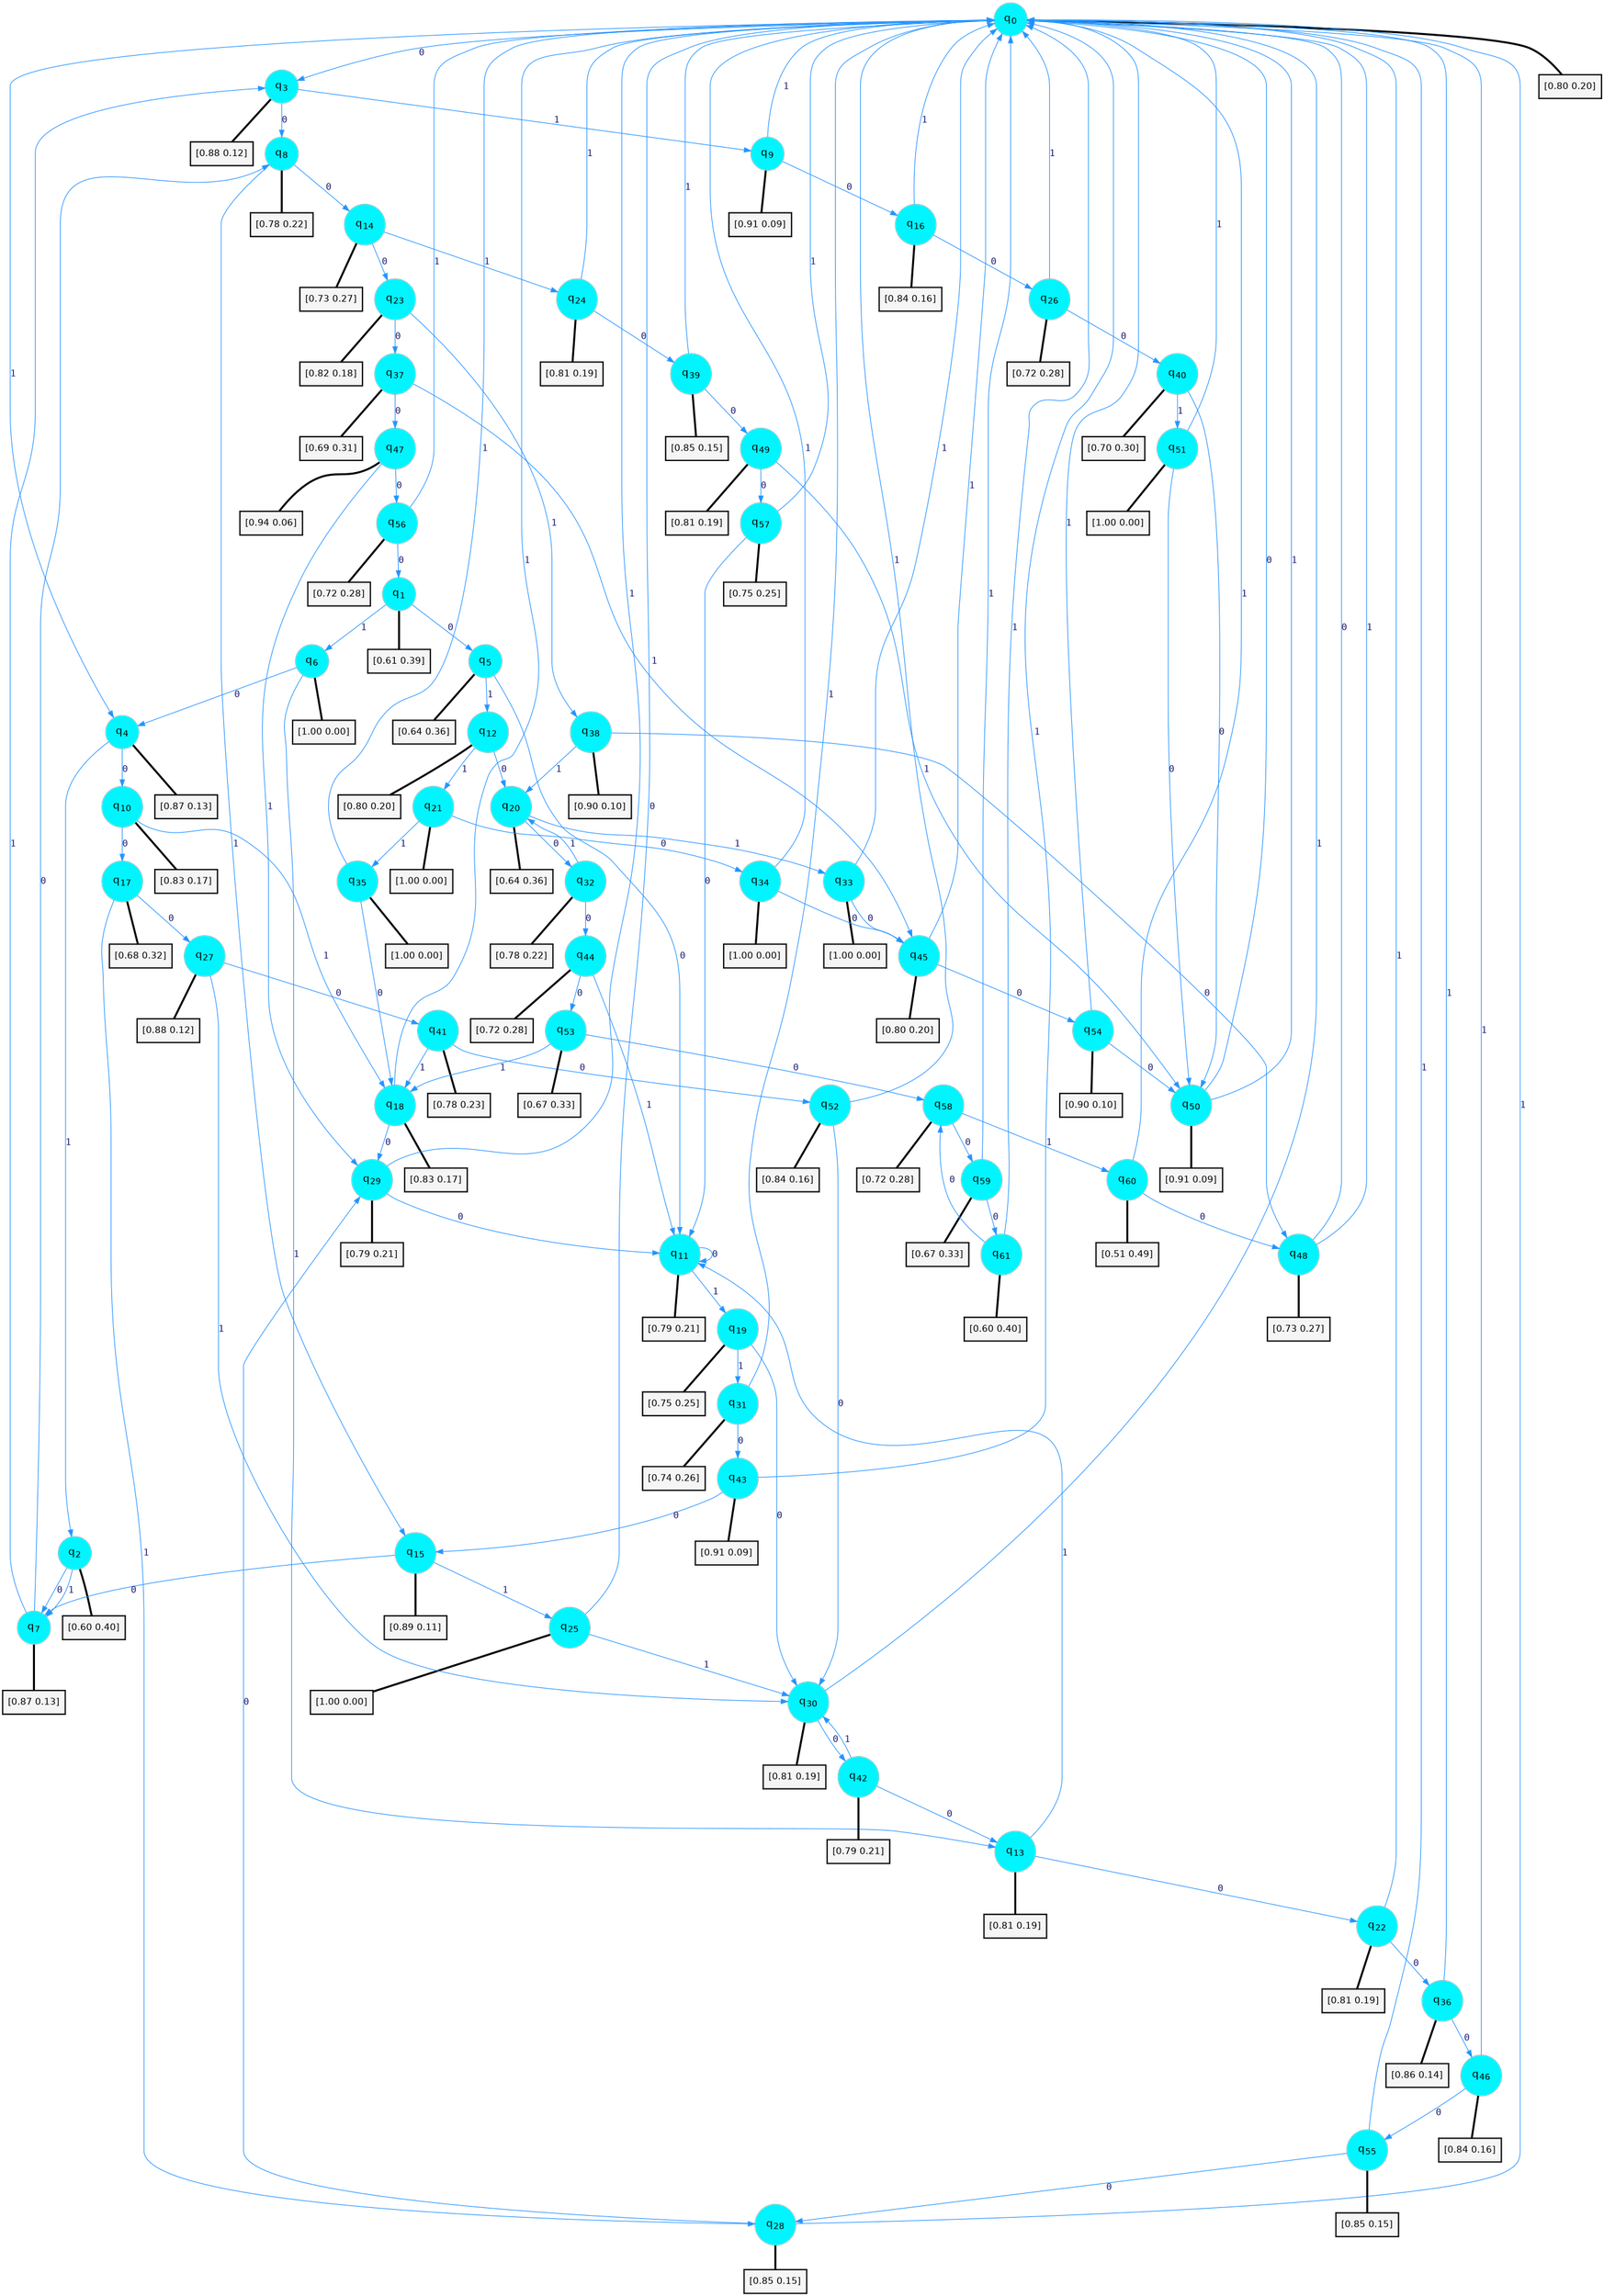 digraph G {
graph [
bgcolor=transparent, dpi=300, rankdir=TD, size="40,25"];
node [
color=gray, fillcolor=turquoise1, fontcolor=black, fontname=Helvetica, fontsize=16, fontweight=bold, shape=circle, style=filled];
edge [
arrowsize=1, color=dodgerblue1, fontcolor=midnightblue, fontname=courier, fontweight=bold, penwidth=1, style=solid, weight=20];
0[label=<q<SUB>0</SUB>>];
1[label=<q<SUB>1</SUB>>];
2[label=<q<SUB>2</SUB>>];
3[label=<q<SUB>3</SUB>>];
4[label=<q<SUB>4</SUB>>];
5[label=<q<SUB>5</SUB>>];
6[label=<q<SUB>6</SUB>>];
7[label=<q<SUB>7</SUB>>];
8[label=<q<SUB>8</SUB>>];
9[label=<q<SUB>9</SUB>>];
10[label=<q<SUB>10</SUB>>];
11[label=<q<SUB>11</SUB>>];
12[label=<q<SUB>12</SUB>>];
13[label=<q<SUB>13</SUB>>];
14[label=<q<SUB>14</SUB>>];
15[label=<q<SUB>15</SUB>>];
16[label=<q<SUB>16</SUB>>];
17[label=<q<SUB>17</SUB>>];
18[label=<q<SUB>18</SUB>>];
19[label=<q<SUB>19</SUB>>];
20[label=<q<SUB>20</SUB>>];
21[label=<q<SUB>21</SUB>>];
22[label=<q<SUB>22</SUB>>];
23[label=<q<SUB>23</SUB>>];
24[label=<q<SUB>24</SUB>>];
25[label=<q<SUB>25</SUB>>];
26[label=<q<SUB>26</SUB>>];
27[label=<q<SUB>27</SUB>>];
28[label=<q<SUB>28</SUB>>];
29[label=<q<SUB>29</SUB>>];
30[label=<q<SUB>30</SUB>>];
31[label=<q<SUB>31</SUB>>];
32[label=<q<SUB>32</SUB>>];
33[label=<q<SUB>33</SUB>>];
34[label=<q<SUB>34</SUB>>];
35[label=<q<SUB>35</SUB>>];
36[label=<q<SUB>36</SUB>>];
37[label=<q<SUB>37</SUB>>];
38[label=<q<SUB>38</SUB>>];
39[label=<q<SUB>39</SUB>>];
40[label=<q<SUB>40</SUB>>];
41[label=<q<SUB>41</SUB>>];
42[label=<q<SUB>42</SUB>>];
43[label=<q<SUB>43</SUB>>];
44[label=<q<SUB>44</SUB>>];
45[label=<q<SUB>45</SUB>>];
46[label=<q<SUB>46</SUB>>];
47[label=<q<SUB>47</SUB>>];
48[label=<q<SUB>48</SUB>>];
49[label=<q<SUB>49</SUB>>];
50[label=<q<SUB>50</SUB>>];
51[label=<q<SUB>51</SUB>>];
52[label=<q<SUB>52</SUB>>];
53[label=<q<SUB>53</SUB>>];
54[label=<q<SUB>54</SUB>>];
55[label=<q<SUB>55</SUB>>];
56[label=<q<SUB>56</SUB>>];
57[label=<q<SUB>57</SUB>>];
58[label=<q<SUB>58</SUB>>];
59[label=<q<SUB>59</SUB>>];
60[label=<q<SUB>60</SUB>>];
61[label=<q<SUB>61</SUB>>];
62[label="[0.80 0.20]", shape=box,fontcolor=black, fontname=Helvetica, fontsize=14, penwidth=2, fillcolor=whitesmoke,color=black];
63[label="[0.61 0.39]", shape=box,fontcolor=black, fontname=Helvetica, fontsize=14, penwidth=2, fillcolor=whitesmoke,color=black];
64[label="[0.60 0.40]", shape=box,fontcolor=black, fontname=Helvetica, fontsize=14, penwidth=2, fillcolor=whitesmoke,color=black];
65[label="[0.88 0.12]", shape=box,fontcolor=black, fontname=Helvetica, fontsize=14, penwidth=2, fillcolor=whitesmoke,color=black];
66[label="[0.87 0.13]", shape=box,fontcolor=black, fontname=Helvetica, fontsize=14, penwidth=2, fillcolor=whitesmoke,color=black];
67[label="[0.64 0.36]", shape=box,fontcolor=black, fontname=Helvetica, fontsize=14, penwidth=2, fillcolor=whitesmoke,color=black];
68[label="[1.00 0.00]", shape=box,fontcolor=black, fontname=Helvetica, fontsize=14, penwidth=2, fillcolor=whitesmoke,color=black];
69[label="[0.87 0.13]", shape=box,fontcolor=black, fontname=Helvetica, fontsize=14, penwidth=2, fillcolor=whitesmoke,color=black];
70[label="[0.78 0.22]", shape=box,fontcolor=black, fontname=Helvetica, fontsize=14, penwidth=2, fillcolor=whitesmoke,color=black];
71[label="[0.91 0.09]", shape=box,fontcolor=black, fontname=Helvetica, fontsize=14, penwidth=2, fillcolor=whitesmoke,color=black];
72[label="[0.83 0.17]", shape=box,fontcolor=black, fontname=Helvetica, fontsize=14, penwidth=2, fillcolor=whitesmoke,color=black];
73[label="[0.79 0.21]", shape=box,fontcolor=black, fontname=Helvetica, fontsize=14, penwidth=2, fillcolor=whitesmoke,color=black];
74[label="[0.80 0.20]", shape=box,fontcolor=black, fontname=Helvetica, fontsize=14, penwidth=2, fillcolor=whitesmoke,color=black];
75[label="[0.81 0.19]", shape=box,fontcolor=black, fontname=Helvetica, fontsize=14, penwidth=2, fillcolor=whitesmoke,color=black];
76[label="[0.73 0.27]", shape=box,fontcolor=black, fontname=Helvetica, fontsize=14, penwidth=2, fillcolor=whitesmoke,color=black];
77[label="[0.89 0.11]", shape=box,fontcolor=black, fontname=Helvetica, fontsize=14, penwidth=2, fillcolor=whitesmoke,color=black];
78[label="[0.84 0.16]", shape=box,fontcolor=black, fontname=Helvetica, fontsize=14, penwidth=2, fillcolor=whitesmoke,color=black];
79[label="[0.68 0.32]", shape=box,fontcolor=black, fontname=Helvetica, fontsize=14, penwidth=2, fillcolor=whitesmoke,color=black];
80[label="[0.83 0.17]", shape=box,fontcolor=black, fontname=Helvetica, fontsize=14, penwidth=2, fillcolor=whitesmoke,color=black];
81[label="[0.75 0.25]", shape=box,fontcolor=black, fontname=Helvetica, fontsize=14, penwidth=2, fillcolor=whitesmoke,color=black];
82[label="[0.64 0.36]", shape=box,fontcolor=black, fontname=Helvetica, fontsize=14, penwidth=2, fillcolor=whitesmoke,color=black];
83[label="[1.00 0.00]", shape=box,fontcolor=black, fontname=Helvetica, fontsize=14, penwidth=2, fillcolor=whitesmoke,color=black];
84[label="[0.81 0.19]", shape=box,fontcolor=black, fontname=Helvetica, fontsize=14, penwidth=2, fillcolor=whitesmoke,color=black];
85[label="[0.82 0.18]", shape=box,fontcolor=black, fontname=Helvetica, fontsize=14, penwidth=2, fillcolor=whitesmoke,color=black];
86[label="[0.81 0.19]", shape=box,fontcolor=black, fontname=Helvetica, fontsize=14, penwidth=2, fillcolor=whitesmoke,color=black];
87[label="[1.00 0.00]", shape=box,fontcolor=black, fontname=Helvetica, fontsize=14, penwidth=2, fillcolor=whitesmoke,color=black];
88[label="[0.72 0.28]", shape=box,fontcolor=black, fontname=Helvetica, fontsize=14, penwidth=2, fillcolor=whitesmoke,color=black];
89[label="[0.88 0.12]", shape=box,fontcolor=black, fontname=Helvetica, fontsize=14, penwidth=2, fillcolor=whitesmoke,color=black];
90[label="[0.85 0.15]", shape=box,fontcolor=black, fontname=Helvetica, fontsize=14, penwidth=2, fillcolor=whitesmoke,color=black];
91[label="[0.79 0.21]", shape=box,fontcolor=black, fontname=Helvetica, fontsize=14, penwidth=2, fillcolor=whitesmoke,color=black];
92[label="[0.81 0.19]", shape=box,fontcolor=black, fontname=Helvetica, fontsize=14, penwidth=2, fillcolor=whitesmoke,color=black];
93[label="[0.74 0.26]", shape=box,fontcolor=black, fontname=Helvetica, fontsize=14, penwidth=2, fillcolor=whitesmoke,color=black];
94[label="[0.78 0.22]", shape=box,fontcolor=black, fontname=Helvetica, fontsize=14, penwidth=2, fillcolor=whitesmoke,color=black];
95[label="[1.00 0.00]", shape=box,fontcolor=black, fontname=Helvetica, fontsize=14, penwidth=2, fillcolor=whitesmoke,color=black];
96[label="[1.00 0.00]", shape=box,fontcolor=black, fontname=Helvetica, fontsize=14, penwidth=2, fillcolor=whitesmoke,color=black];
97[label="[1.00 0.00]", shape=box,fontcolor=black, fontname=Helvetica, fontsize=14, penwidth=2, fillcolor=whitesmoke,color=black];
98[label="[0.86 0.14]", shape=box,fontcolor=black, fontname=Helvetica, fontsize=14, penwidth=2, fillcolor=whitesmoke,color=black];
99[label="[0.69 0.31]", shape=box,fontcolor=black, fontname=Helvetica, fontsize=14, penwidth=2, fillcolor=whitesmoke,color=black];
100[label="[0.90 0.10]", shape=box,fontcolor=black, fontname=Helvetica, fontsize=14, penwidth=2, fillcolor=whitesmoke,color=black];
101[label="[0.85 0.15]", shape=box,fontcolor=black, fontname=Helvetica, fontsize=14, penwidth=2, fillcolor=whitesmoke,color=black];
102[label="[0.70 0.30]", shape=box,fontcolor=black, fontname=Helvetica, fontsize=14, penwidth=2, fillcolor=whitesmoke,color=black];
103[label="[0.78 0.23]", shape=box,fontcolor=black, fontname=Helvetica, fontsize=14, penwidth=2, fillcolor=whitesmoke,color=black];
104[label="[0.79 0.21]", shape=box,fontcolor=black, fontname=Helvetica, fontsize=14, penwidth=2, fillcolor=whitesmoke,color=black];
105[label="[0.91 0.09]", shape=box,fontcolor=black, fontname=Helvetica, fontsize=14, penwidth=2, fillcolor=whitesmoke,color=black];
106[label="[0.72 0.28]", shape=box,fontcolor=black, fontname=Helvetica, fontsize=14, penwidth=2, fillcolor=whitesmoke,color=black];
107[label="[0.80 0.20]", shape=box,fontcolor=black, fontname=Helvetica, fontsize=14, penwidth=2, fillcolor=whitesmoke,color=black];
108[label="[0.84 0.16]", shape=box,fontcolor=black, fontname=Helvetica, fontsize=14, penwidth=2, fillcolor=whitesmoke,color=black];
109[label="[0.94 0.06]", shape=box,fontcolor=black, fontname=Helvetica, fontsize=14, penwidth=2, fillcolor=whitesmoke,color=black];
110[label="[0.73 0.27]", shape=box,fontcolor=black, fontname=Helvetica, fontsize=14, penwidth=2, fillcolor=whitesmoke,color=black];
111[label="[0.81 0.19]", shape=box,fontcolor=black, fontname=Helvetica, fontsize=14, penwidth=2, fillcolor=whitesmoke,color=black];
112[label="[0.91 0.09]", shape=box,fontcolor=black, fontname=Helvetica, fontsize=14, penwidth=2, fillcolor=whitesmoke,color=black];
113[label="[1.00 0.00]", shape=box,fontcolor=black, fontname=Helvetica, fontsize=14, penwidth=2, fillcolor=whitesmoke,color=black];
114[label="[0.84 0.16]", shape=box,fontcolor=black, fontname=Helvetica, fontsize=14, penwidth=2, fillcolor=whitesmoke,color=black];
115[label="[0.67 0.33]", shape=box,fontcolor=black, fontname=Helvetica, fontsize=14, penwidth=2, fillcolor=whitesmoke,color=black];
116[label="[0.90 0.10]", shape=box,fontcolor=black, fontname=Helvetica, fontsize=14, penwidth=2, fillcolor=whitesmoke,color=black];
117[label="[0.85 0.15]", shape=box,fontcolor=black, fontname=Helvetica, fontsize=14, penwidth=2, fillcolor=whitesmoke,color=black];
118[label="[0.72 0.28]", shape=box,fontcolor=black, fontname=Helvetica, fontsize=14, penwidth=2, fillcolor=whitesmoke,color=black];
119[label="[0.75 0.25]", shape=box,fontcolor=black, fontname=Helvetica, fontsize=14, penwidth=2, fillcolor=whitesmoke,color=black];
120[label="[0.72 0.28]", shape=box,fontcolor=black, fontname=Helvetica, fontsize=14, penwidth=2, fillcolor=whitesmoke,color=black];
121[label="[0.67 0.33]", shape=box,fontcolor=black, fontname=Helvetica, fontsize=14, penwidth=2, fillcolor=whitesmoke,color=black];
122[label="[0.51 0.49]", shape=box,fontcolor=black, fontname=Helvetica, fontsize=14, penwidth=2, fillcolor=whitesmoke,color=black];
123[label="[0.60 0.40]", shape=box,fontcolor=black, fontname=Helvetica, fontsize=14, penwidth=2, fillcolor=whitesmoke,color=black];
0->3 [label=0];
0->4 [label=1];
0->62 [arrowhead=none, penwidth=3,color=black];
1->5 [label=0];
1->6 [label=1];
1->63 [arrowhead=none, penwidth=3,color=black];
2->7 [label=0];
2->7 [label=1];
2->64 [arrowhead=none, penwidth=3,color=black];
3->8 [label=0];
3->9 [label=1];
3->65 [arrowhead=none, penwidth=3,color=black];
4->10 [label=0];
4->2 [label=1];
4->66 [arrowhead=none, penwidth=3,color=black];
5->11 [label=0];
5->12 [label=1];
5->67 [arrowhead=none, penwidth=3,color=black];
6->4 [label=0];
6->13 [label=1];
6->68 [arrowhead=none, penwidth=3,color=black];
7->8 [label=0];
7->3 [label=1];
7->69 [arrowhead=none, penwidth=3,color=black];
8->14 [label=0];
8->15 [label=1];
8->70 [arrowhead=none, penwidth=3,color=black];
9->16 [label=0];
9->0 [label=1];
9->71 [arrowhead=none, penwidth=3,color=black];
10->17 [label=0];
10->18 [label=1];
10->72 [arrowhead=none, penwidth=3,color=black];
11->11 [label=0];
11->19 [label=1];
11->73 [arrowhead=none, penwidth=3,color=black];
12->20 [label=0];
12->21 [label=1];
12->74 [arrowhead=none, penwidth=3,color=black];
13->22 [label=0];
13->11 [label=1];
13->75 [arrowhead=none, penwidth=3,color=black];
14->23 [label=0];
14->24 [label=1];
14->76 [arrowhead=none, penwidth=3,color=black];
15->7 [label=0];
15->25 [label=1];
15->77 [arrowhead=none, penwidth=3,color=black];
16->26 [label=0];
16->0 [label=1];
16->78 [arrowhead=none, penwidth=3,color=black];
17->27 [label=0];
17->28 [label=1];
17->79 [arrowhead=none, penwidth=3,color=black];
18->29 [label=0];
18->0 [label=1];
18->80 [arrowhead=none, penwidth=3,color=black];
19->30 [label=0];
19->31 [label=1];
19->81 [arrowhead=none, penwidth=3,color=black];
20->32 [label=0];
20->33 [label=1];
20->82 [arrowhead=none, penwidth=3,color=black];
21->34 [label=0];
21->35 [label=1];
21->83 [arrowhead=none, penwidth=3,color=black];
22->36 [label=0];
22->0 [label=1];
22->84 [arrowhead=none, penwidth=3,color=black];
23->37 [label=0];
23->38 [label=1];
23->85 [arrowhead=none, penwidth=3,color=black];
24->39 [label=0];
24->0 [label=1];
24->86 [arrowhead=none, penwidth=3,color=black];
25->0 [label=0];
25->30 [label=1];
25->87 [arrowhead=none, penwidth=3,color=black];
26->40 [label=0];
26->0 [label=1];
26->88 [arrowhead=none, penwidth=3,color=black];
27->41 [label=0];
27->30 [label=1];
27->89 [arrowhead=none, penwidth=3,color=black];
28->29 [label=0];
28->0 [label=1];
28->90 [arrowhead=none, penwidth=3,color=black];
29->11 [label=0];
29->0 [label=1];
29->91 [arrowhead=none, penwidth=3,color=black];
30->42 [label=0];
30->0 [label=1];
30->92 [arrowhead=none, penwidth=3,color=black];
31->43 [label=0];
31->0 [label=1];
31->93 [arrowhead=none, penwidth=3,color=black];
32->44 [label=0];
32->20 [label=1];
32->94 [arrowhead=none, penwidth=3,color=black];
33->45 [label=0];
33->0 [label=1];
33->95 [arrowhead=none, penwidth=3,color=black];
34->45 [label=0];
34->0 [label=1];
34->96 [arrowhead=none, penwidth=3,color=black];
35->18 [label=0];
35->0 [label=1];
35->97 [arrowhead=none, penwidth=3,color=black];
36->46 [label=0];
36->0 [label=1];
36->98 [arrowhead=none, penwidth=3,color=black];
37->47 [label=0];
37->45 [label=1];
37->99 [arrowhead=none, penwidth=3,color=black];
38->48 [label=0];
38->20 [label=1];
38->100 [arrowhead=none, penwidth=3,color=black];
39->49 [label=0];
39->0 [label=1];
39->101 [arrowhead=none, penwidth=3,color=black];
40->50 [label=0];
40->51 [label=1];
40->102 [arrowhead=none, penwidth=3,color=black];
41->52 [label=0];
41->18 [label=1];
41->103 [arrowhead=none, penwidth=3,color=black];
42->13 [label=0];
42->30 [label=1];
42->104 [arrowhead=none, penwidth=3,color=black];
43->15 [label=0];
43->0 [label=1];
43->105 [arrowhead=none, penwidth=3,color=black];
44->53 [label=0];
44->11 [label=1];
44->106 [arrowhead=none, penwidth=3,color=black];
45->54 [label=0];
45->0 [label=1];
45->107 [arrowhead=none, penwidth=3,color=black];
46->55 [label=0];
46->0 [label=1];
46->108 [arrowhead=none, penwidth=3,color=black];
47->56 [label=0];
47->29 [label=1];
47->109 [arrowhead=none, penwidth=3,color=black];
48->0 [label=0];
48->0 [label=1];
48->110 [arrowhead=none, penwidth=3,color=black];
49->57 [label=0];
49->50 [label=1];
49->111 [arrowhead=none, penwidth=3,color=black];
50->0 [label=0];
50->0 [label=1];
50->112 [arrowhead=none, penwidth=3,color=black];
51->50 [label=0];
51->0 [label=1];
51->113 [arrowhead=none, penwidth=3,color=black];
52->30 [label=0];
52->0 [label=1];
52->114 [arrowhead=none, penwidth=3,color=black];
53->58 [label=0];
53->18 [label=1];
53->115 [arrowhead=none, penwidth=3,color=black];
54->50 [label=0];
54->0 [label=1];
54->116 [arrowhead=none, penwidth=3,color=black];
55->28 [label=0];
55->0 [label=1];
55->117 [arrowhead=none, penwidth=3,color=black];
56->1 [label=0];
56->0 [label=1];
56->118 [arrowhead=none, penwidth=3,color=black];
57->11 [label=0];
57->0 [label=1];
57->119 [arrowhead=none, penwidth=3,color=black];
58->59 [label=0];
58->60 [label=1];
58->120 [arrowhead=none, penwidth=3,color=black];
59->61 [label=0];
59->0 [label=1];
59->121 [arrowhead=none, penwidth=3,color=black];
60->48 [label=0];
60->0 [label=1];
60->122 [arrowhead=none, penwidth=3,color=black];
61->58 [label=0];
61->0 [label=1];
61->123 [arrowhead=none, penwidth=3,color=black];
}
